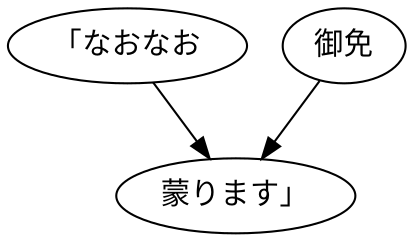 digraph graph8721 {
	node0 [label="「なおなお"];
	node1 [label="御免"];
	node2 [label="蒙ります」"];
	node0 -> node2;
	node1 -> node2;
}
